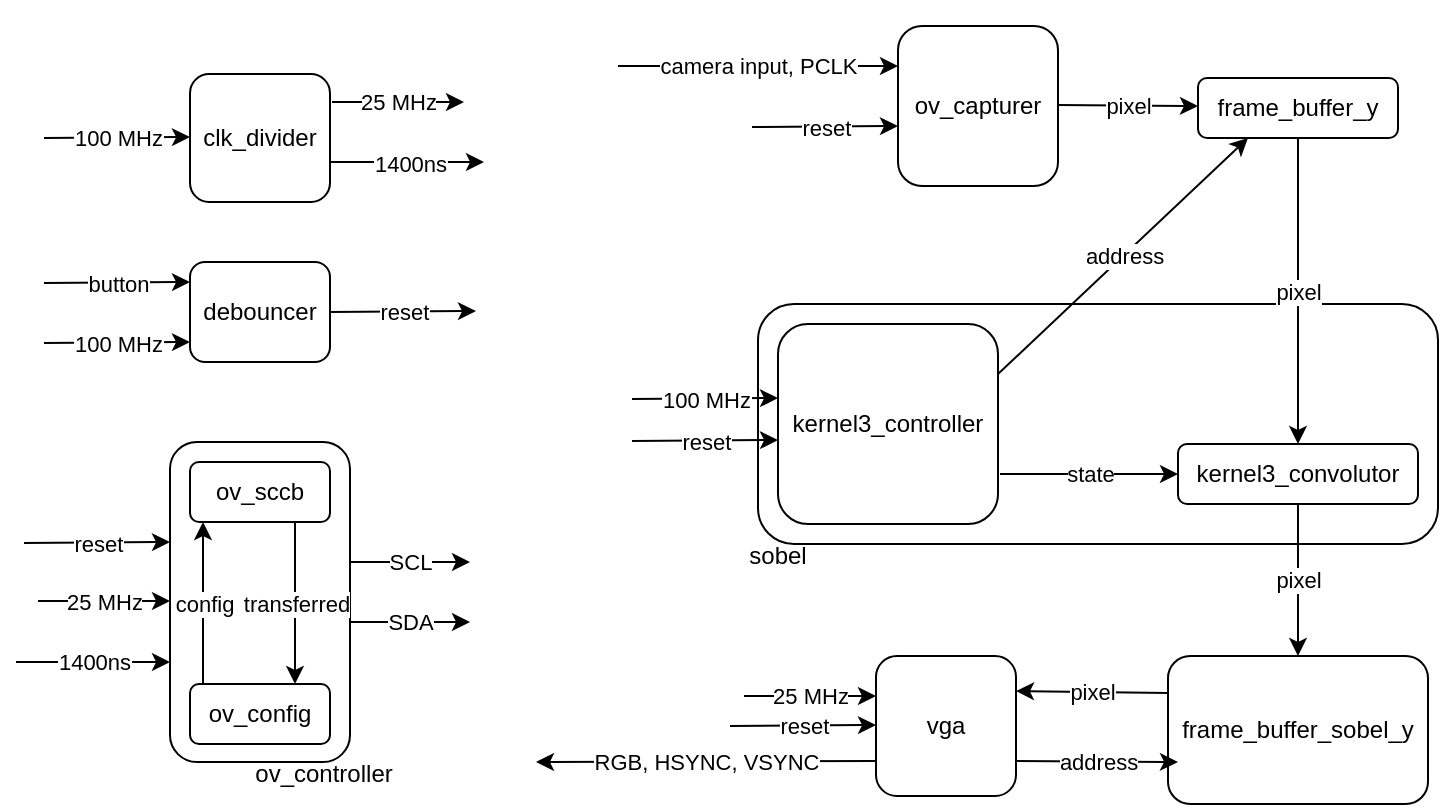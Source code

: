 <mxfile version="15.8.8" type="device"><diagram id="fYVyFWpGJZieEocN-Hh_" name="Page-1"><mxGraphModel dx="347" dy="184" grid="1" gridSize="10" guides="1" tooltips="1" connect="1" arrows="1" fold="1" page="1" pageScale="1" pageWidth="827" pageHeight="1169" math="0" shadow="0"><root><mxCell id="0"/><mxCell id="1" parent="0"/><mxCell id="VncKpBo3p1iH5qOzkg8V-99" value="" style="rounded=1;whiteSpace=wrap;html=1;" vertex="1" parent="1"><mxGeometry x="391" y="175" width="340" height="120" as="geometry"/></mxCell><mxCell id="VncKpBo3p1iH5qOzkg8V-11" value="" style="rounded=1;whiteSpace=wrap;html=1;" vertex="1" parent="1"><mxGeometry x="97" y="244" width="90" height="160" as="geometry"/></mxCell><mxCell id="VncKpBo3p1iH5qOzkg8V-1" value="clk_divider" style="rounded=1;whiteSpace=wrap;html=1;" vertex="1" parent="1"><mxGeometry x="107" y="60" width="70" height="64" as="geometry"/></mxCell><mxCell id="VncKpBo3p1iH5qOzkg8V-2" value="vga" style="rounded=1;whiteSpace=wrap;html=1;" vertex="1" parent="1"><mxGeometry x="450" y="351" width="70" height="70" as="geometry"/></mxCell><mxCell id="VncKpBo3p1iH5qOzkg8V-3" value="ov_sccb" style="rounded=1;whiteSpace=wrap;html=1;" vertex="1" parent="1"><mxGeometry x="107" y="254" width="70" height="30" as="geometry"/></mxCell><mxCell id="VncKpBo3p1iH5qOzkg8V-4" value="ov_capturer" style="rounded=1;whiteSpace=wrap;html=1;" vertex="1" parent="1"><mxGeometry x="461" y="36" width="80" height="80" as="geometry"/></mxCell><mxCell id="VncKpBo3p1iH5qOzkg8V-5" value="kernel3_controller" style="rounded=1;whiteSpace=wrap;html=1;" vertex="1" parent="1"><mxGeometry x="401" y="185" width="110" height="100" as="geometry"/></mxCell><mxCell id="VncKpBo3p1iH5qOzkg8V-6" value="frame_buffer_sobel_y" style="rounded=1;whiteSpace=wrap;html=1;" vertex="1" parent="1"><mxGeometry x="596" y="351" width="130" height="74" as="geometry"/></mxCell><mxCell id="VncKpBo3p1iH5qOzkg8V-7" value="ov_config" style="rounded=1;whiteSpace=wrap;html=1;" vertex="1" parent="1"><mxGeometry x="107" y="365" width="70" height="30" as="geometry"/></mxCell><mxCell id="VncKpBo3p1iH5qOzkg8V-8" value="kernel3_convolutor" style="rounded=1;whiteSpace=wrap;html=1;" vertex="1" parent="1"><mxGeometry x="601" y="245" width="120" height="30" as="geometry"/></mxCell><mxCell id="VncKpBo3p1iH5qOzkg8V-9" value="frame_buffer_y" style="rounded=1;whiteSpace=wrap;html=1;" vertex="1" parent="1"><mxGeometry x="611" y="62" width="100" height="30" as="geometry"/></mxCell><mxCell id="VncKpBo3p1iH5qOzkg8V-10" value="debouncer" style="rounded=1;whiteSpace=wrap;html=1;" vertex="1" parent="1"><mxGeometry x="107" y="154" width="70" height="50" as="geometry"/></mxCell><mxCell id="VncKpBo3p1iH5qOzkg8V-37" value="" style="endArrow=classic;html=1;rounded=0;" edge="1" parent="1"><mxGeometry relative="1" as="geometry"><mxPoint x="34" y="92" as="sourcePoint"/><mxPoint x="107" y="91.5" as="targetPoint"/></mxGeometry></mxCell><mxCell id="VncKpBo3p1iH5qOzkg8V-38" value="100 MHz" style="edgeLabel;resizable=0;html=1;align=center;verticalAlign=middle;" connectable="0" vertex="1" parent="VncKpBo3p1iH5qOzkg8V-37"><mxGeometry relative="1" as="geometry"/></mxCell><mxCell id="VncKpBo3p1iH5qOzkg8V-39" value="" style="endArrow=classic;html=1;rounded=0;" edge="1" parent="1"><mxGeometry relative="1" as="geometry"><mxPoint x="178" y="74" as="sourcePoint"/><mxPoint x="244" y="74" as="targetPoint"/></mxGeometry></mxCell><mxCell id="VncKpBo3p1iH5qOzkg8V-40" value="25 MHz" style="edgeLabel;resizable=0;html=1;align=center;verticalAlign=middle;" connectable="0" vertex="1" parent="VncKpBo3p1iH5qOzkg8V-39"><mxGeometry relative="1" as="geometry"/></mxCell><mxCell id="VncKpBo3p1iH5qOzkg8V-41" value="" style="endArrow=classic;html=1;rounded=0;" edge="1" parent="1"><mxGeometry relative="1" as="geometry"><mxPoint x="177" y="104" as="sourcePoint"/><mxPoint x="254" y="104" as="targetPoint"/></mxGeometry></mxCell><mxCell id="VncKpBo3p1iH5qOzkg8V-42" value="1400ns" style="edgeLabel;resizable=0;html=1;align=center;verticalAlign=middle;" connectable="0" vertex="1" parent="VncKpBo3p1iH5qOzkg8V-41"><mxGeometry relative="1" as="geometry"><mxPoint x="1" y="1" as="offset"/></mxGeometry></mxCell><mxCell id="VncKpBo3p1iH5qOzkg8V-44" value="" style="endArrow=classic;html=1;rounded=0;" edge="1" parent="1"><mxGeometry relative="1" as="geometry"><mxPoint x="34" y="164.5" as="sourcePoint"/><mxPoint x="107" y="164" as="targetPoint"/></mxGeometry></mxCell><mxCell id="VncKpBo3p1iH5qOzkg8V-45" value="button" style="edgeLabel;resizable=0;html=1;align=center;verticalAlign=middle;" connectable="0" vertex="1" parent="VncKpBo3p1iH5qOzkg8V-44"><mxGeometry relative="1" as="geometry"/></mxCell><mxCell id="VncKpBo3p1iH5qOzkg8V-46" value="" style="endArrow=classic;html=1;rounded=0;" edge="1" parent="1"><mxGeometry relative="1" as="geometry"><mxPoint x="34" y="194.5" as="sourcePoint"/><mxPoint x="107" y="194" as="targetPoint"/></mxGeometry></mxCell><mxCell id="VncKpBo3p1iH5qOzkg8V-47" value="100 MHz" style="edgeLabel;resizable=0;html=1;align=center;verticalAlign=middle;" connectable="0" vertex="1" parent="VncKpBo3p1iH5qOzkg8V-46"><mxGeometry relative="1" as="geometry"/></mxCell><mxCell id="VncKpBo3p1iH5qOzkg8V-48" value="" style="endArrow=classic;html=1;rounded=0;" edge="1" parent="1"><mxGeometry relative="1" as="geometry"><mxPoint x="177" y="179" as="sourcePoint"/><mxPoint x="250" y="178.5" as="targetPoint"/></mxGeometry></mxCell><mxCell id="VncKpBo3p1iH5qOzkg8V-49" value="reset" style="edgeLabel;resizable=0;html=1;align=center;verticalAlign=middle;" connectable="0" vertex="1" parent="VncKpBo3p1iH5qOzkg8V-48"><mxGeometry relative="1" as="geometry"/></mxCell><mxCell id="VncKpBo3p1iH5qOzkg8V-52" value="" style="endArrow=classic;html=1;rounded=0;" edge="1" parent="1"><mxGeometry relative="1" as="geometry"><mxPoint x="24" y="294.5" as="sourcePoint"/><mxPoint x="97" y="294" as="targetPoint"/></mxGeometry></mxCell><mxCell id="VncKpBo3p1iH5qOzkg8V-53" value="reset" style="edgeLabel;resizable=0;html=1;align=center;verticalAlign=middle;" connectable="0" vertex="1" parent="VncKpBo3p1iH5qOzkg8V-52"><mxGeometry relative="1" as="geometry"/></mxCell><mxCell id="VncKpBo3p1iH5qOzkg8V-54" value="" style="endArrow=classic;html=1;rounded=0;" edge="1" parent="1"><mxGeometry relative="1" as="geometry"><mxPoint x="31" y="323.5" as="sourcePoint"/><mxPoint x="97" y="323.5" as="targetPoint"/></mxGeometry></mxCell><mxCell id="VncKpBo3p1iH5qOzkg8V-55" value="25 MHz" style="edgeLabel;resizable=0;html=1;align=center;verticalAlign=middle;" connectable="0" vertex="1" parent="VncKpBo3p1iH5qOzkg8V-54"><mxGeometry relative="1" as="geometry"/></mxCell><mxCell id="VncKpBo3p1iH5qOzkg8V-56" value="" style="endArrow=classic;html=1;rounded=0;" edge="1" parent="1"><mxGeometry relative="1" as="geometry"><mxPoint x="20" y="354" as="sourcePoint"/><mxPoint x="97" y="354" as="targetPoint"/></mxGeometry></mxCell><mxCell id="VncKpBo3p1iH5qOzkg8V-57" value="1400ns" style="edgeLabel;resizable=0;html=1;align=center;verticalAlign=middle;" connectable="0" vertex="1" parent="VncKpBo3p1iH5qOzkg8V-56"><mxGeometry relative="1" as="geometry"/></mxCell><mxCell id="VncKpBo3p1iH5qOzkg8V-58" value="" style="endArrow=classic;html=1;rounded=0;" edge="1" parent="1"><mxGeometry relative="1" as="geometry"><mxPoint x="187" y="304" as="sourcePoint"/><mxPoint x="247" y="304" as="targetPoint"/></mxGeometry></mxCell><mxCell id="VncKpBo3p1iH5qOzkg8V-59" value="SCL" style="edgeLabel;resizable=0;html=1;align=center;verticalAlign=middle;" connectable="0" vertex="1" parent="VncKpBo3p1iH5qOzkg8V-58"><mxGeometry relative="1" as="geometry"/></mxCell><mxCell id="VncKpBo3p1iH5qOzkg8V-60" value="" style="endArrow=classic;html=1;rounded=0;" edge="1" parent="1"><mxGeometry relative="1" as="geometry"><mxPoint x="187" y="334" as="sourcePoint"/><mxPoint x="247" y="334" as="targetPoint"/></mxGeometry></mxCell><mxCell id="VncKpBo3p1iH5qOzkg8V-61" value="SDA" style="edgeLabel;resizable=0;html=1;align=center;verticalAlign=middle;" connectable="0" vertex="1" parent="VncKpBo3p1iH5qOzkg8V-60"><mxGeometry relative="1" as="geometry"/></mxCell><mxCell id="VncKpBo3p1iH5qOzkg8V-62" value="" style="endArrow=classic;html=1;rounded=0;exitX=0.75;exitY=1;exitDx=0;exitDy=0;entryX=0.75;entryY=0;entryDx=0;entryDy=0;" edge="1" parent="1" source="VncKpBo3p1iH5qOzkg8V-3" target="VncKpBo3p1iH5qOzkg8V-7"><mxGeometry relative="1" as="geometry"><mxPoint x="234" y="294" as="sourcePoint"/><mxPoint x="334" y="294" as="targetPoint"/></mxGeometry></mxCell><mxCell id="VncKpBo3p1iH5qOzkg8V-63" value="transferred" style="edgeLabel;resizable=0;html=1;align=center;verticalAlign=middle;" connectable="0" vertex="1" parent="VncKpBo3p1iH5qOzkg8V-62"><mxGeometry relative="1" as="geometry"/></mxCell><mxCell id="VncKpBo3p1iH5qOzkg8V-65" value="" style="endArrow=classic;html=1;rounded=0;exitX=0.25;exitY=0;exitDx=0;exitDy=0;entryX=0.25;entryY=1;entryDx=0;entryDy=0;" edge="1" parent="1"><mxGeometry relative="1" as="geometry"><mxPoint x="113.5" y="365" as="sourcePoint"/><mxPoint x="113.5" y="284" as="targetPoint"/></mxGeometry></mxCell><mxCell id="VncKpBo3p1iH5qOzkg8V-66" value="config" style="edgeLabel;resizable=0;html=1;align=center;verticalAlign=middle;" connectable="0" vertex="1" parent="VncKpBo3p1iH5qOzkg8V-65"><mxGeometry relative="1" as="geometry"/></mxCell><mxCell id="VncKpBo3p1iH5qOzkg8V-70" value="" style="endArrow=classic;html=1;rounded=0;" edge="1" parent="1"><mxGeometry relative="1" as="geometry"><mxPoint x="321" y="56" as="sourcePoint"/><mxPoint x="461" y="56" as="targetPoint"/></mxGeometry></mxCell><mxCell id="VncKpBo3p1iH5qOzkg8V-71" value="&#10;&#10;&lt;span style=&quot;color: rgb(0, 0, 0); font-family: helvetica; font-size: 11px; font-style: normal; font-weight: 400; letter-spacing: normal; text-align: center; text-indent: 0px; text-transform: none; word-spacing: 0px; background-color: rgb(255, 255, 255); display: inline; float: none;&quot;&gt;camera input, PCLK&lt;/span&gt;&#10;&#10;" style="edgeLabel;resizable=0;html=1;align=center;verticalAlign=middle;" connectable="0" vertex="1" parent="VncKpBo3p1iH5qOzkg8V-70"><mxGeometry relative="1" as="geometry"/></mxCell><mxCell id="VncKpBo3p1iH5qOzkg8V-72" value="" style="endArrow=classic;html=1;rounded=0;" edge="1" parent="1"><mxGeometry relative="1" as="geometry"><mxPoint x="388" y="86.5" as="sourcePoint"/><mxPoint x="461" y="86" as="targetPoint"/></mxGeometry></mxCell><mxCell id="VncKpBo3p1iH5qOzkg8V-73" value="reset" style="edgeLabel;resizable=0;html=1;align=center;verticalAlign=middle;" connectable="0" vertex="1" parent="VncKpBo3p1iH5qOzkg8V-72"><mxGeometry relative="1" as="geometry"/></mxCell><mxCell id="VncKpBo3p1iH5qOzkg8V-78" value="" style="endArrow=classic;html=1;rounded=0;" edge="1" parent="1"><mxGeometry relative="1" as="geometry"><mxPoint x="541" y="75.5" as="sourcePoint"/><mxPoint x="611" y="76" as="targetPoint"/></mxGeometry></mxCell><mxCell id="VncKpBo3p1iH5qOzkg8V-79" value="pixel" style="edgeLabel;resizable=0;html=1;align=center;verticalAlign=middle;" connectable="0" vertex="1" parent="VncKpBo3p1iH5qOzkg8V-78"><mxGeometry relative="1" as="geometry"/></mxCell><mxCell id="VncKpBo3p1iH5qOzkg8V-80" value="" style="endArrow=classic;html=1;rounded=0;" edge="1" parent="1"><mxGeometry relative="1" as="geometry"><mxPoint x="328" y="222.5" as="sourcePoint"/><mxPoint x="401" y="222" as="targetPoint"/></mxGeometry></mxCell><mxCell id="VncKpBo3p1iH5qOzkg8V-81" value="100 MHz" style="edgeLabel;resizable=0;html=1;align=center;verticalAlign=middle;" connectable="0" vertex="1" parent="VncKpBo3p1iH5qOzkg8V-80"><mxGeometry relative="1" as="geometry"/></mxCell><mxCell id="VncKpBo3p1iH5qOzkg8V-82" value="" style="endArrow=classic;html=1;rounded=0;" edge="1" parent="1"><mxGeometry relative="1" as="geometry"><mxPoint x="328" y="243.5" as="sourcePoint"/><mxPoint x="401" y="243" as="targetPoint"/></mxGeometry></mxCell><mxCell id="VncKpBo3p1iH5qOzkg8V-83" value="reset" style="edgeLabel;resizable=0;html=1;align=center;verticalAlign=middle;" connectable="0" vertex="1" parent="VncKpBo3p1iH5qOzkg8V-82"><mxGeometry relative="1" as="geometry"/></mxCell><mxCell id="VncKpBo3p1iH5qOzkg8V-84" value="" style="endArrow=classic;html=1;rounded=0;entryX=0.25;entryY=1;entryDx=0;entryDy=0;exitX=1;exitY=0.25;exitDx=0;exitDy=0;" edge="1" parent="1" source="VncKpBo3p1iH5qOzkg8V-5" target="VncKpBo3p1iH5qOzkg8V-9"><mxGeometry relative="1" as="geometry"><mxPoint x="221" y="195" as="sourcePoint"/><mxPoint x="321" y="195" as="targetPoint"/></mxGeometry></mxCell><mxCell id="VncKpBo3p1iH5qOzkg8V-85" value="address" style="edgeLabel;resizable=0;html=1;align=center;verticalAlign=middle;" connectable="0" vertex="1" parent="VncKpBo3p1iH5qOzkg8V-84"><mxGeometry relative="1" as="geometry"/></mxCell><mxCell id="VncKpBo3p1iH5qOzkg8V-86" value="" style="endArrow=classic;html=1;rounded=0;entryX=0;entryY=0.5;entryDx=0;entryDy=0;" edge="1" parent="1" target="VncKpBo3p1iH5qOzkg8V-8"><mxGeometry relative="1" as="geometry"><mxPoint x="512" y="260" as="sourcePoint"/><mxPoint x="612" y="260" as="targetPoint"/></mxGeometry></mxCell><mxCell id="VncKpBo3p1iH5qOzkg8V-87" value="state" style="edgeLabel;resizable=0;html=1;align=center;verticalAlign=middle;" connectable="0" vertex="1" parent="VncKpBo3p1iH5qOzkg8V-86"><mxGeometry relative="1" as="geometry"/></mxCell><mxCell id="VncKpBo3p1iH5qOzkg8V-88" value="" style="endArrow=classic;html=1;rounded=0;exitX=0.5;exitY=1;exitDx=0;exitDy=0;entryX=0.5;entryY=0;entryDx=0;entryDy=0;" edge="1" parent="1" source="VncKpBo3p1iH5qOzkg8V-9" target="VncKpBo3p1iH5qOzkg8V-8"><mxGeometry relative="1" as="geometry"><mxPoint x="481" y="175" as="sourcePoint"/><mxPoint x="581" y="175" as="targetPoint"/></mxGeometry></mxCell><mxCell id="VncKpBo3p1iH5qOzkg8V-89" value="pixel" style="edgeLabel;resizable=0;html=1;align=center;verticalAlign=middle;" connectable="0" vertex="1" parent="VncKpBo3p1iH5qOzkg8V-88"><mxGeometry relative="1" as="geometry"/></mxCell><mxCell id="VncKpBo3p1iH5qOzkg8V-91" value="" style="endArrow=classic;html=1;rounded=0;entryX=0.5;entryY=0;entryDx=0;entryDy=0;" edge="1" parent="1" target="VncKpBo3p1iH5qOzkg8V-6"><mxGeometry relative="1" as="geometry"><mxPoint x="661" y="275" as="sourcePoint"/><mxPoint x="601" y="305" as="targetPoint"/></mxGeometry></mxCell><mxCell id="VncKpBo3p1iH5qOzkg8V-92" value="pixel" style="edgeLabel;resizable=0;html=1;align=center;verticalAlign=middle;" connectable="0" vertex="1" parent="VncKpBo3p1iH5qOzkg8V-91"><mxGeometry relative="1" as="geometry"/></mxCell><mxCell id="VncKpBo3p1iH5qOzkg8V-93" value="" style="endArrow=classic;html=1;rounded=0;exitX=0;exitY=0.25;exitDx=0;exitDy=0;entryX=1;entryY=0.25;entryDx=0;entryDy=0;" edge="1" parent="1" source="VncKpBo3p1iH5qOzkg8V-6" target="VncKpBo3p1iH5qOzkg8V-2"><mxGeometry relative="1" as="geometry"><mxPoint x="501" y="331" as="sourcePoint"/><mxPoint x="541" y="366" as="targetPoint"/></mxGeometry></mxCell><mxCell id="VncKpBo3p1iH5qOzkg8V-94" value="pixel" style="edgeLabel;resizable=0;html=1;align=center;verticalAlign=middle;" connectable="0" vertex="1" parent="VncKpBo3p1iH5qOzkg8V-93"><mxGeometry relative="1" as="geometry"/></mxCell><mxCell id="VncKpBo3p1iH5qOzkg8V-95" value="" style="endArrow=classic;html=1;rounded=0;" edge="1" parent="1"><mxGeometry relative="1" as="geometry"><mxPoint x="384" y="371" as="sourcePoint"/><mxPoint x="450" y="371" as="targetPoint"/></mxGeometry></mxCell><mxCell id="VncKpBo3p1iH5qOzkg8V-96" value="25 MHz" style="edgeLabel;resizable=0;html=1;align=center;verticalAlign=middle;" connectable="0" vertex="1" parent="VncKpBo3p1iH5qOzkg8V-95"><mxGeometry relative="1" as="geometry"/></mxCell><mxCell id="VncKpBo3p1iH5qOzkg8V-97" value="" style="endArrow=classic;html=1;rounded=0;exitX=0;exitY=0.75;exitDx=0;exitDy=0;" edge="1" parent="1" source="VncKpBo3p1iH5qOzkg8V-2"><mxGeometry relative="1" as="geometry"><mxPoint x="430" y="381" as="sourcePoint"/><mxPoint x="280" y="404" as="targetPoint"/></mxGeometry></mxCell><mxCell id="VncKpBo3p1iH5qOzkg8V-98" value="RGB, HSYNC, VSYNC" style="edgeLabel;resizable=0;html=1;align=center;verticalAlign=middle;" connectable="0" vertex="1" parent="VncKpBo3p1iH5qOzkg8V-97"><mxGeometry relative="1" as="geometry"/></mxCell><mxCell id="VncKpBo3p1iH5qOzkg8V-100" value="ov_controller" style="text;html=1;strokeColor=none;fillColor=none;align=center;verticalAlign=middle;whiteSpace=wrap;rounded=0;" vertex="1" parent="1"><mxGeometry x="144" y="395" width="60" height="30" as="geometry"/></mxCell><mxCell id="VncKpBo3p1iH5qOzkg8V-101" value="sobel" style="text;html=1;strokeColor=none;fillColor=none;align=center;verticalAlign=middle;whiteSpace=wrap;rounded=0;" vertex="1" parent="1"><mxGeometry x="371" y="286" width="60" height="30" as="geometry"/></mxCell><mxCell id="VncKpBo3p1iH5qOzkg8V-102" value="" style="endArrow=classic;html=1;rounded=0;exitX=1;exitY=0.75;exitDx=0;exitDy=0;" edge="1" parent="1" source="VncKpBo3p1iH5qOzkg8V-2"><mxGeometry relative="1" as="geometry"><mxPoint x="541" y="405" as="sourcePoint"/><mxPoint x="601" y="404" as="targetPoint"/></mxGeometry></mxCell><mxCell id="VncKpBo3p1iH5qOzkg8V-103" value="address" style="edgeLabel;resizable=0;html=1;align=center;verticalAlign=middle;" connectable="0" vertex="1" parent="VncKpBo3p1iH5qOzkg8V-102"><mxGeometry relative="1" as="geometry"/></mxCell><mxCell id="VncKpBo3p1iH5qOzkg8V-104" value="" style="endArrow=classic;html=1;rounded=0;" edge="1" parent="1"><mxGeometry relative="1" as="geometry"><mxPoint x="377" y="386" as="sourcePoint"/><mxPoint x="450" y="385.5" as="targetPoint"/></mxGeometry></mxCell><mxCell id="VncKpBo3p1iH5qOzkg8V-105" value="reset" style="edgeLabel;resizable=0;html=1;align=center;verticalAlign=middle;" connectable="0" vertex="1" parent="VncKpBo3p1iH5qOzkg8V-104"><mxGeometry relative="1" as="geometry"/></mxCell></root></mxGraphModel></diagram></mxfile>